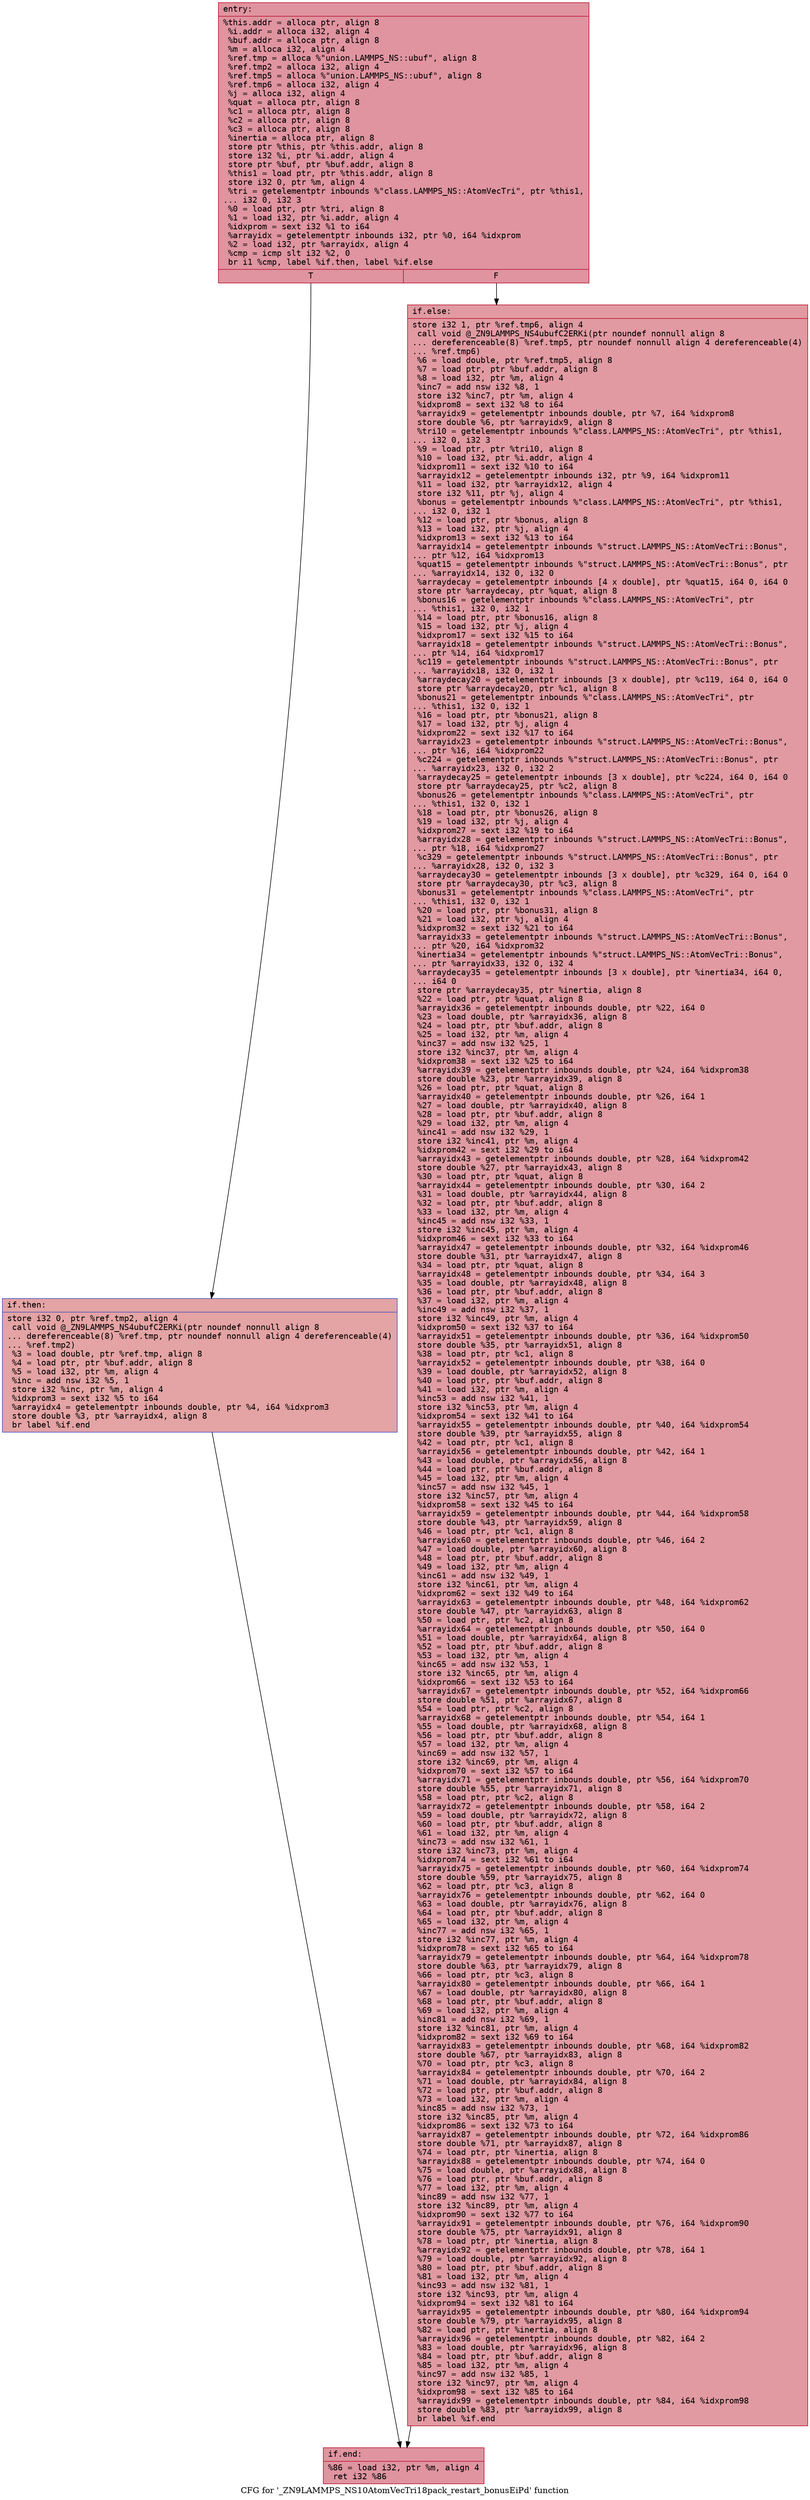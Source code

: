 digraph "CFG for '_ZN9LAMMPS_NS10AtomVecTri18pack_restart_bonusEiPd' function" {
	label="CFG for '_ZN9LAMMPS_NS10AtomVecTri18pack_restart_bonusEiPd' function";

	Node0x55c2b66360f0 [shape=record,color="#b70d28ff", style=filled, fillcolor="#b70d2870" fontname="Courier",label="{entry:\l|  %this.addr = alloca ptr, align 8\l  %i.addr = alloca i32, align 4\l  %buf.addr = alloca ptr, align 8\l  %m = alloca i32, align 4\l  %ref.tmp = alloca %\"union.LAMMPS_NS::ubuf\", align 8\l  %ref.tmp2 = alloca i32, align 4\l  %ref.tmp5 = alloca %\"union.LAMMPS_NS::ubuf\", align 8\l  %ref.tmp6 = alloca i32, align 4\l  %j = alloca i32, align 4\l  %quat = alloca ptr, align 8\l  %c1 = alloca ptr, align 8\l  %c2 = alloca ptr, align 8\l  %c3 = alloca ptr, align 8\l  %inertia = alloca ptr, align 8\l  store ptr %this, ptr %this.addr, align 8\l  store i32 %i, ptr %i.addr, align 4\l  store ptr %buf, ptr %buf.addr, align 8\l  %this1 = load ptr, ptr %this.addr, align 8\l  store i32 0, ptr %m, align 4\l  %tri = getelementptr inbounds %\"class.LAMMPS_NS::AtomVecTri\", ptr %this1,\l... i32 0, i32 3\l  %0 = load ptr, ptr %tri, align 8\l  %1 = load i32, ptr %i.addr, align 4\l  %idxprom = sext i32 %1 to i64\l  %arrayidx = getelementptr inbounds i32, ptr %0, i64 %idxprom\l  %2 = load i32, ptr %arrayidx, align 4\l  %cmp = icmp slt i32 %2, 0\l  br i1 %cmp, label %if.then, label %if.else\l|{<s0>T|<s1>F}}"];
	Node0x55c2b66360f0:s0 -> Node0x55c2b66f0160[tooltip="entry -> if.then\nProbability 37.50%" ];
	Node0x55c2b66360f0:s1 -> Node0x55c2b66f01d0[tooltip="entry -> if.else\nProbability 62.50%" ];
	Node0x55c2b66f0160 [shape=record,color="#3d50c3ff", style=filled, fillcolor="#c32e3170" fontname="Courier",label="{if.then:\l|  store i32 0, ptr %ref.tmp2, align 4\l  call void @_ZN9LAMMPS_NS4ubufC2ERKi(ptr noundef nonnull align 8\l... dereferenceable(8) %ref.tmp, ptr noundef nonnull align 4 dereferenceable(4)\l... %ref.tmp2)\l  %3 = load double, ptr %ref.tmp, align 8\l  %4 = load ptr, ptr %buf.addr, align 8\l  %5 = load i32, ptr %m, align 4\l  %inc = add nsw i32 %5, 1\l  store i32 %inc, ptr %m, align 4\l  %idxprom3 = sext i32 %5 to i64\l  %arrayidx4 = getelementptr inbounds double, ptr %4, i64 %idxprom3\l  store double %3, ptr %arrayidx4, align 8\l  br label %if.end\l}"];
	Node0x55c2b66f0160 -> Node0x55c2b66f0b20[tooltip="if.then -> if.end\nProbability 100.00%" ];
	Node0x55c2b66f01d0 [shape=record,color="#b70d28ff", style=filled, fillcolor="#bb1b2c70" fontname="Courier",label="{if.else:\l|  store i32 1, ptr %ref.tmp6, align 4\l  call void @_ZN9LAMMPS_NS4ubufC2ERKi(ptr noundef nonnull align 8\l... dereferenceable(8) %ref.tmp5, ptr noundef nonnull align 4 dereferenceable(4)\l... %ref.tmp6)\l  %6 = load double, ptr %ref.tmp5, align 8\l  %7 = load ptr, ptr %buf.addr, align 8\l  %8 = load i32, ptr %m, align 4\l  %inc7 = add nsw i32 %8, 1\l  store i32 %inc7, ptr %m, align 4\l  %idxprom8 = sext i32 %8 to i64\l  %arrayidx9 = getelementptr inbounds double, ptr %7, i64 %idxprom8\l  store double %6, ptr %arrayidx9, align 8\l  %tri10 = getelementptr inbounds %\"class.LAMMPS_NS::AtomVecTri\", ptr %this1,\l... i32 0, i32 3\l  %9 = load ptr, ptr %tri10, align 8\l  %10 = load i32, ptr %i.addr, align 4\l  %idxprom11 = sext i32 %10 to i64\l  %arrayidx12 = getelementptr inbounds i32, ptr %9, i64 %idxprom11\l  %11 = load i32, ptr %arrayidx12, align 4\l  store i32 %11, ptr %j, align 4\l  %bonus = getelementptr inbounds %\"class.LAMMPS_NS::AtomVecTri\", ptr %this1,\l... i32 0, i32 1\l  %12 = load ptr, ptr %bonus, align 8\l  %13 = load i32, ptr %j, align 4\l  %idxprom13 = sext i32 %13 to i64\l  %arrayidx14 = getelementptr inbounds %\"struct.LAMMPS_NS::AtomVecTri::Bonus\",\l... ptr %12, i64 %idxprom13\l  %quat15 = getelementptr inbounds %\"struct.LAMMPS_NS::AtomVecTri::Bonus\", ptr\l... %arrayidx14, i32 0, i32 0\l  %arraydecay = getelementptr inbounds [4 x double], ptr %quat15, i64 0, i64 0\l  store ptr %arraydecay, ptr %quat, align 8\l  %bonus16 = getelementptr inbounds %\"class.LAMMPS_NS::AtomVecTri\", ptr\l... %this1, i32 0, i32 1\l  %14 = load ptr, ptr %bonus16, align 8\l  %15 = load i32, ptr %j, align 4\l  %idxprom17 = sext i32 %15 to i64\l  %arrayidx18 = getelementptr inbounds %\"struct.LAMMPS_NS::AtomVecTri::Bonus\",\l... ptr %14, i64 %idxprom17\l  %c119 = getelementptr inbounds %\"struct.LAMMPS_NS::AtomVecTri::Bonus\", ptr\l... %arrayidx18, i32 0, i32 1\l  %arraydecay20 = getelementptr inbounds [3 x double], ptr %c119, i64 0, i64 0\l  store ptr %arraydecay20, ptr %c1, align 8\l  %bonus21 = getelementptr inbounds %\"class.LAMMPS_NS::AtomVecTri\", ptr\l... %this1, i32 0, i32 1\l  %16 = load ptr, ptr %bonus21, align 8\l  %17 = load i32, ptr %j, align 4\l  %idxprom22 = sext i32 %17 to i64\l  %arrayidx23 = getelementptr inbounds %\"struct.LAMMPS_NS::AtomVecTri::Bonus\",\l... ptr %16, i64 %idxprom22\l  %c224 = getelementptr inbounds %\"struct.LAMMPS_NS::AtomVecTri::Bonus\", ptr\l... %arrayidx23, i32 0, i32 2\l  %arraydecay25 = getelementptr inbounds [3 x double], ptr %c224, i64 0, i64 0\l  store ptr %arraydecay25, ptr %c2, align 8\l  %bonus26 = getelementptr inbounds %\"class.LAMMPS_NS::AtomVecTri\", ptr\l... %this1, i32 0, i32 1\l  %18 = load ptr, ptr %bonus26, align 8\l  %19 = load i32, ptr %j, align 4\l  %idxprom27 = sext i32 %19 to i64\l  %arrayidx28 = getelementptr inbounds %\"struct.LAMMPS_NS::AtomVecTri::Bonus\",\l... ptr %18, i64 %idxprom27\l  %c329 = getelementptr inbounds %\"struct.LAMMPS_NS::AtomVecTri::Bonus\", ptr\l... %arrayidx28, i32 0, i32 3\l  %arraydecay30 = getelementptr inbounds [3 x double], ptr %c329, i64 0, i64 0\l  store ptr %arraydecay30, ptr %c3, align 8\l  %bonus31 = getelementptr inbounds %\"class.LAMMPS_NS::AtomVecTri\", ptr\l... %this1, i32 0, i32 1\l  %20 = load ptr, ptr %bonus31, align 8\l  %21 = load i32, ptr %j, align 4\l  %idxprom32 = sext i32 %21 to i64\l  %arrayidx33 = getelementptr inbounds %\"struct.LAMMPS_NS::AtomVecTri::Bonus\",\l... ptr %20, i64 %idxprom32\l  %inertia34 = getelementptr inbounds %\"struct.LAMMPS_NS::AtomVecTri::Bonus\",\l... ptr %arrayidx33, i32 0, i32 4\l  %arraydecay35 = getelementptr inbounds [3 x double], ptr %inertia34, i64 0,\l... i64 0\l  store ptr %arraydecay35, ptr %inertia, align 8\l  %22 = load ptr, ptr %quat, align 8\l  %arrayidx36 = getelementptr inbounds double, ptr %22, i64 0\l  %23 = load double, ptr %arrayidx36, align 8\l  %24 = load ptr, ptr %buf.addr, align 8\l  %25 = load i32, ptr %m, align 4\l  %inc37 = add nsw i32 %25, 1\l  store i32 %inc37, ptr %m, align 4\l  %idxprom38 = sext i32 %25 to i64\l  %arrayidx39 = getelementptr inbounds double, ptr %24, i64 %idxprom38\l  store double %23, ptr %arrayidx39, align 8\l  %26 = load ptr, ptr %quat, align 8\l  %arrayidx40 = getelementptr inbounds double, ptr %26, i64 1\l  %27 = load double, ptr %arrayidx40, align 8\l  %28 = load ptr, ptr %buf.addr, align 8\l  %29 = load i32, ptr %m, align 4\l  %inc41 = add nsw i32 %29, 1\l  store i32 %inc41, ptr %m, align 4\l  %idxprom42 = sext i32 %29 to i64\l  %arrayidx43 = getelementptr inbounds double, ptr %28, i64 %idxprom42\l  store double %27, ptr %arrayidx43, align 8\l  %30 = load ptr, ptr %quat, align 8\l  %arrayidx44 = getelementptr inbounds double, ptr %30, i64 2\l  %31 = load double, ptr %arrayidx44, align 8\l  %32 = load ptr, ptr %buf.addr, align 8\l  %33 = load i32, ptr %m, align 4\l  %inc45 = add nsw i32 %33, 1\l  store i32 %inc45, ptr %m, align 4\l  %idxprom46 = sext i32 %33 to i64\l  %arrayidx47 = getelementptr inbounds double, ptr %32, i64 %idxprom46\l  store double %31, ptr %arrayidx47, align 8\l  %34 = load ptr, ptr %quat, align 8\l  %arrayidx48 = getelementptr inbounds double, ptr %34, i64 3\l  %35 = load double, ptr %arrayidx48, align 8\l  %36 = load ptr, ptr %buf.addr, align 8\l  %37 = load i32, ptr %m, align 4\l  %inc49 = add nsw i32 %37, 1\l  store i32 %inc49, ptr %m, align 4\l  %idxprom50 = sext i32 %37 to i64\l  %arrayidx51 = getelementptr inbounds double, ptr %36, i64 %idxprom50\l  store double %35, ptr %arrayidx51, align 8\l  %38 = load ptr, ptr %c1, align 8\l  %arrayidx52 = getelementptr inbounds double, ptr %38, i64 0\l  %39 = load double, ptr %arrayidx52, align 8\l  %40 = load ptr, ptr %buf.addr, align 8\l  %41 = load i32, ptr %m, align 4\l  %inc53 = add nsw i32 %41, 1\l  store i32 %inc53, ptr %m, align 4\l  %idxprom54 = sext i32 %41 to i64\l  %arrayidx55 = getelementptr inbounds double, ptr %40, i64 %idxprom54\l  store double %39, ptr %arrayidx55, align 8\l  %42 = load ptr, ptr %c1, align 8\l  %arrayidx56 = getelementptr inbounds double, ptr %42, i64 1\l  %43 = load double, ptr %arrayidx56, align 8\l  %44 = load ptr, ptr %buf.addr, align 8\l  %45 = load i32, ptr %m, align 4\l  %inc57 = add nsw i32 %45, 1\l  store i32 %inc57, ptr %m, align 4\l  %idxprom58 = sext i32 %45 to i64\l  %arrayidx59 = getelementptr inbounds double, ptr %44, i64 %idxprom58\l  store double %43, ptr %arrayidx59, align 8\l  %46 = load ptr, ptr %c1, align 8\l  %arrayidx60 = getelementptr inbounds double, ptr %46, i64 2\l  %47 = load double, ptr %arrayidx60, align 8\l  %48 = load ptr, ptr %buf.addr, align 8\l  %49 = load i32, ptr %m, align 4\l  %inc61 = add nsw i32 %49, 1\l  store i32 %inc61, ptr %m, align 4\l  %idxprom62 = sext i32 %49 to i64\l  %arrayidx63 = getelementptr inbounds double, ptr %48, i64 %idxprom62\l  store double %47, ptr %arrayidx63, align 8\l  %50 = load ptr, ptr %c2, align 8\l  %arrayidx64 = getelementptr inbounds double, ptr %50, i64 0\l  %51 = load double, ptr %arrayidx64, align 8\l  %52 = load ptr, ptr %buf.addr, align 8\l  %53 = load i32, ptr %m, align 4\l  %inc65 = add nsw i32 %53, 1\l  store i32 %inc65, ptr %m, align 4\l  %idxprom66 = sext i32 %53 to i64\l  %arrayidx67 = getelementptr inbounds double, ptr %52, i64 %idxprom66\l  store double %51, ptr %arrayidx67, align 8\l  %54 = load ptr, ptr %c2, align 8\l  %arrayidx68 = getelementptr inbounds double, ptr %54, i64 1\l  %55 = load double, ptr %arrayidx68, align 8\l  %56 = load ptr, ptr %buf.addr, align 8\l  %57 = load i32, ptr %m, align 4\l  %inc69 = add nsw i32 %57, 1\l  store i32 %inc69, ptr %m, align 4\l  %idxprom70 = sext i32 %57 to i64\l  %arrayidx71 = getelementptr inbounds double, ptr %56, i64 %idxprom70\l  store double %55, ptr %arrayidx71, align 8\l  %58 = load ptr, ptr %c2, align 8\l  %arrayidx72 = getelementptr inbounds double, ptr %58, i64 2\l  %59 = load double, ptr %arrayidx72, align 8\l  %60 = load ptr, ptr %buf.addr, align 8\l  %61 = load i32, ptr %m, align 4\l  %inc73 = add nsw i32 %61, 1\l  store i32 %inc73, ptr %m, align 4\l  %idxprom74 = sext i32 %61 to i64\l  %arrayidx75 = getelementptr inbounds double, ptr %60, i64 %idxprom74\l  store double %59, ptr %arrayidx75, align 8\l  %62 = load ptr, ptr %c3, align 8\l  %arrayidx76 = getelementptr inbounds double, ptr %62, i64 0\l  %63 = load double, ptr %arrayidx76, align 8\l  %64 = load ptr, ptr %buf.addr, align 8\l  %65 = load i32, ptr %m, align 4\l  %inc77 = add nsw i32 %65, 1\l  store i32 %inc77, ptr %m, align 4\l  %idxprom78 = sext i32 %65 to i64\l  %arrayidx79 = getelementptr inbounds double, ptr %64, i64 %idxprom78\l  store double %63, ptr %arrayidx79, align 8\l  %66 = load ptr, ptr %c3, align 8\l  %arrayidx80 = getelementptr inbounds double, ptr %66, i64 1\l  %67 = load double, ptr %arrayidx80, align 8\l  %68 = load ptr, ptr %buf.addr, align 8\l  %69 = load i32, ptr %m, align 4\l  %inc81 = add nsw i32 %69, 1\l  store i32 %inc81, ptr %m, align 4\l  %idxprom82 = sext i32 %69 to i64\l  %arrayidx83 = getelementptr inbounds double, ptr %68, i64 %idxprom82\l  store double %67, ptr %arrayidx83, align 8\l  %70 = load ptr, ptr %c3, align 8\l  %arrayidx84 = getelementptr inbounds double, ptr %70, i64 2\l  %71 = load double, ptr %arrayidx84, align 8\l  %72 = load ptr, ptr %buf.addr, align 8\l  %73 = load i32, ptr %m, align 4\l  %inc85 = add nsw i32 %73, 1\l  store i32 %inc85, ptr %m, align 4\l  %idxprom86 = sext i32 %73 to i64\l  %arrayidx87 = getelementptr inbounds double, ptr %72, i64 %idxprom86\l  store double %71, ptr %arrayidx87, align 8\l  %74 = load ptr, ptr %inertia, align 8\l  %arrayidx88 = getelementptr inbounds double, ptr %74, i64 0\l  %75 = load double, ptr %arrayidx88, align 8\l  %76 = load ptr, ptr %buf.addr, align 8\l  %77 = load i32, ptr %m, align 4\l  %inc89 = add nsw i32 %77, 1\l  store i32 %inc89, ptr %m, align 4\l  %idxprom90 = sext i32 %77 to i64\l  %arrayidx91 = getelementptr inbounds double, ptr %76, i64 %idxprom90\l  store double %75, ptr %arrayidx91, align 8\l  %78 = load ptr, ptr %inertia, align 8\l  %arrayidx92 = getelementptr inbounds double, ptr %78, i64 1\l  %79 = load double, ptr %arrayidx92, align 8\l  %80 = load ptr, ptr %buf.addr, align 8\l  %81 = load i32, ptr %m, align 4\l  %inc93 = add nsw i32 %81, 1\l  store i32 %inc93, ptr %m, align 4\l  %idxprom94 = sext i32 %81 to i64\l  %arrayidx95 = getelementptr inbounds double, ptr %80, i64 %idxprom94\l  store double %79, ptr %arrayidx95, align 8\l  %82 = load ptr, ptr %inertia, align 8\l  %arrayidx96 = getelementptr inbounds double, ptr %82, i64 2\l  %83 = load double, ptr %arrayidx96, align 8\l  %84 = load ptr, ptr %buf.addr, align 8\l  %85 = load i32, ptr %m, align 4\l  %inc97 = add nsw i32 %85, 1\l  store i32 %inc97, ptr %m, align 4\l  %idxprom98 = sext i32 %85 to i64\l  %arrayidx99 = getelementptr inbounds double, ptr %84, i64 %idxprom98\l  store double %83, ptr %arrayidx99, align 8\l  br label %if.end\l}"];
	Node0x55c2b66f01d0 -> Node0x55c2b66f0b20[tooltip="if.else -> if.end\nProbability 100.00%" ];
	Node0x55c2b66f0b20 [shape=record,color="#b70d28ff", style=filled, fillcolor="#b70d2870" fontname="Courier",label="{if.end:\l|  %86 = load i32, ptr %m, align 4\l  ret i32 %86\l}"];
}
